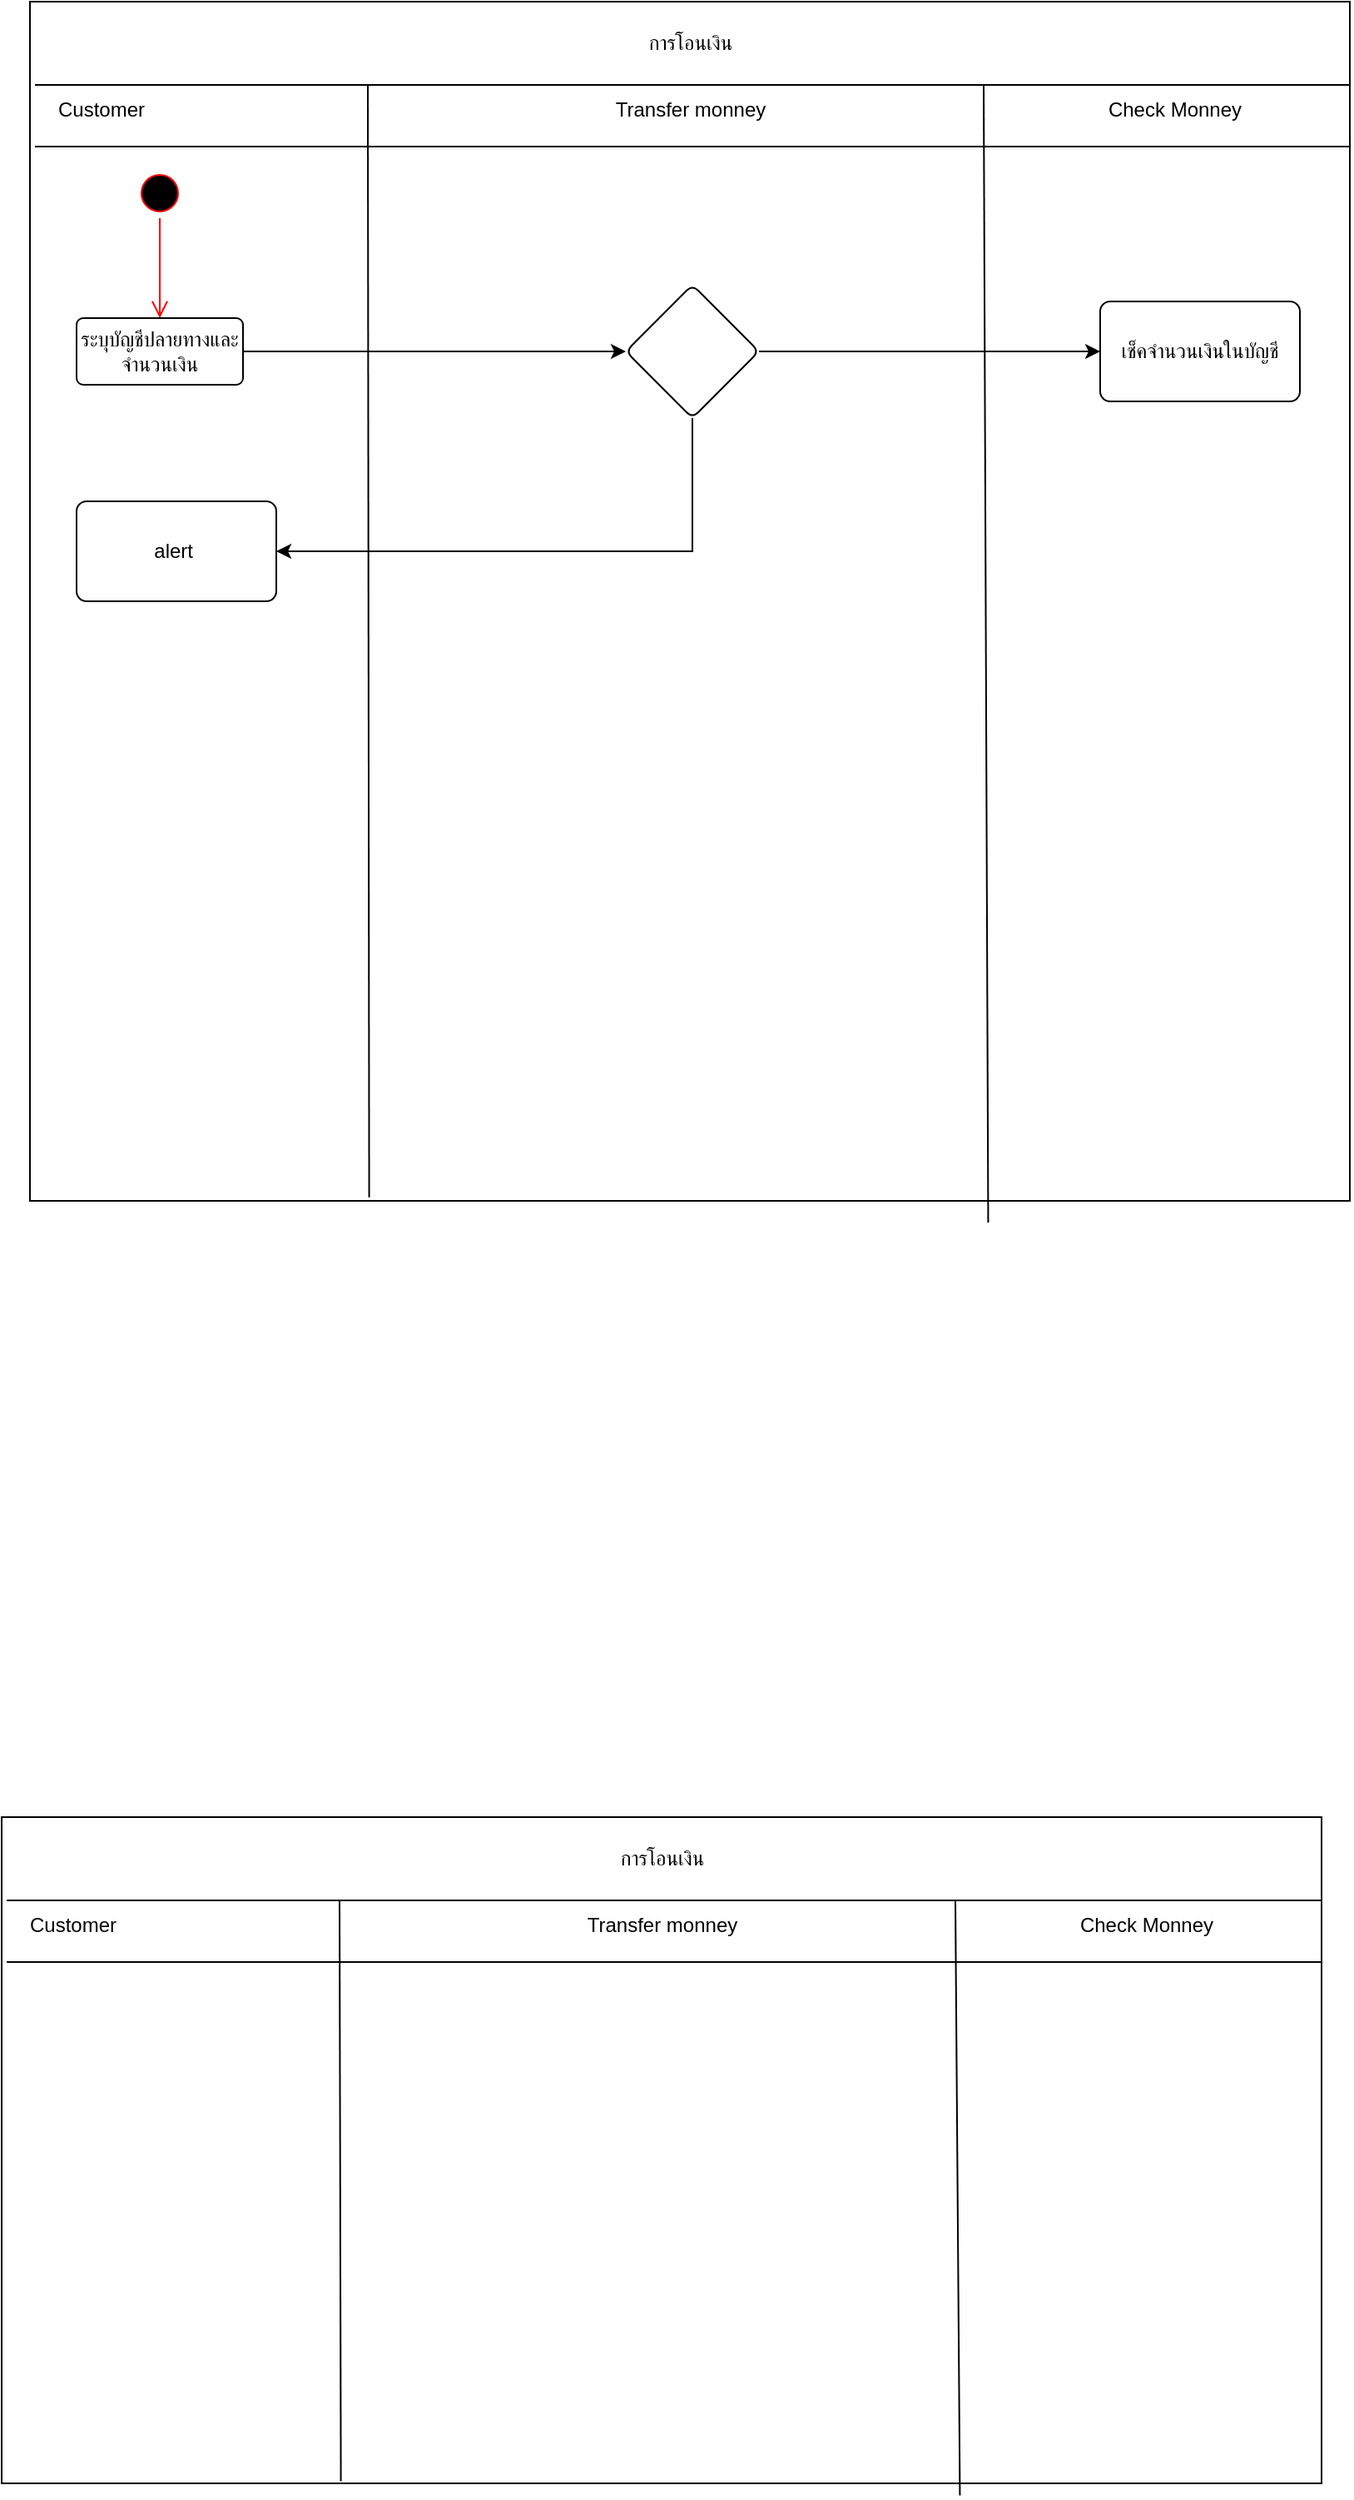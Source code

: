 <mxfile version="25.0.3">
  <diagram name="หน้า-1" id="rV-GoSJcsXAb1C3pbNz0">
    <mxGraphModel dx="1313" dy="711" grid="1" gridSize="10" guides="1" tooltips="1" connect="1" arrows="1" fold="1" page="1" pageScale="1" pageWidth="827" pageHeight="1169" math="0" shadow="0">
      <root>
        <mxCell id="0" />
        <mxCell id="1" parent="0" />
        <mxCell id="k4Ju-XhTeMjvAxH35-dU-6" value="" style="rounded=0;whiteSpace=wrap;html=1;" vertex="1" parent="1">
          <mxGeometry x="17" y="70" width="793" height="720" as="geometry" />
        </mxCell>
        <mxCell id="k4Ju-XhTeMjvAxH35-dU-7" value="" style="endArrow=none;html=1;rounded=0;" edge="1" parent="1">
          <mxGeometry width="50" height="50" relative="1" as="geometry">
            <mxPoint x="20" y="120" as="sourcePoint" />
            <mxPoint x="810" y="120" as="targetPoint" />
          </mxGeometry>
        </mxCell>
        <mxCell id="k4Ju-XhTeMjvAxH35-dU-8" value="การโอนเงิน" style="text;html=1;align=center;verticalAlign=middle;whiteSpace=wrap;rounded=0;" vertex="1" parent="1">
          <mxGeometry x="384" y="80" width="60" height="30" as="geometry" />
        </mxCell>
        <mxCell id="k4Ju-XhTeMjvAxH35-dU-9" value="" style="endArrow=none;html=1;rounded=0;" edge="1" parent="1">
          <mxGeometry width="50" height="50" relative="1" as="geometry">
            <mxPoint x="20" y="157" as="sourcePoint" />
            <mxPoint x="810" y="157" as="targetPoint" />
          </mxGeometry>
        </mxCell>
        <mxCell id="k4Ju-XhTeMjvAxH35-dU-10" value="Customer" style="text;html=1;align=center;verticalAlign=middle;whiteSpace=wrap;rounded=0;" vertex="1" parent="1">
          <mxGeometry x="30" y="120" width="60" height="30" as="geometry" />
        </mxCell>
        <mxCell id="k4Ju-XhTeMjvAxH35-dU-11" value="Transfer monney" style="text;html=1;align=center;verticalAlign=middle;whiteSpace=wrap;rounded=0;" vertex="1" parent="1">
          <mxGeometry x="356" y="120" width="116" height="30" as="geometry" />
        </mxCell>
        <mxCell id="k4Ju-XhTeMjvAxH35-dU-12" value="Check Monney" style="text;html=1;align=center;verticalAlign=middle;whiteSpace=wrap;rounded=0;" vertex="1" parent="1">
          <mxGeometry x="660" y="120" width="90" height="30" as="geometry" />
        </mxCell>
        <mxCell id="k4Ju-XhTeMjvAxH35-dU-13" value="" style="endArrow=none;html=1;rounded=0;exitX=0.257;exitY=0.997;exitDx=0;exitDy=0;exitPerimeter=0;" edge="1" parent="1" source="k4Ju-XhTeMjvAxH35-dU-6">
          <mxGeometry width="50" height="50" relative="1" as="geometry">
            <mxPoint x="222" y="310" as="sourcePoint" />
            <mxPoint x="220" y="120" as="targetPoint" />
          </mxGeometry>
        </mxCell>
        <mxCell id="k4Ju-XhTeMjvAxH35-dU-16" value="" style="endArrow=none;html=1;rounded=0;exitX=0.726;exitY=1.018;exitDx=0;exitDy=0;exitPerimeter=0;" edge="1" parent="1" source="k4Ju-XhTeMjvAxH35-dU-6">
          <mxGeometry width="50" height="50" relative="1" as="geometry">
            <mxPoint x="370" y="290" as="sourcePoint" />
            <mxPoint x="590" y="120" as="targetPoint" />
          </mxGeometry>
        </mxCell>
        <mxCell id="k4Ju-XhTeMjvAxH35-dU-17" value="" style="rounded=0;whiteSpace=wrap;html=1;" vertex="1" parent="1">
          <mxGeometry y="1160" width="793" height="400" as="geometry" />
        </mxCell>
        <mxCell id="k4Ju-XhTeMjvAxH35-dU-18" value="" style="endArrow=none;html=1;rounded=0;" edge="1" parent="1">
          <mxGeometry width="50" height="50" relative="1" as="geometry">
            <mxPoint x="3" y="1210" as="sourcePoint" />
            <mxPoint x="793" y="1210" as="targetPoint" />
          </mxGeometry>
        </mxCell>
        <mxCell id="k4Ju-XhTeMjvAxH35-dU-19" value="การโอนเงิน" style="text;html=1;align=center;verticalAlign=middle;whiteSpace=wrap;rounded=0;" vertex="1" parent="1">
          <mxGeometry x="367" y="1170" width="60" height="30" as="geometry" />
        </mxCell>
        <mxCell id="k4Ju-XhTeMjvAxH35-dU-20" value="" style="endArrow=none;html=1;rounded=0;" edge="1" parent="1">
          <mxGeometry width="50" height="50" relative="1" as="geometry">
            <mxPoint x="3" y="1247" as="sourcePoint" />
            <mxPoint x="793" y="1247" as="targetPoint" />
          </mxGeometry>
        </mxCell>
        <mxCell id="k4Ju-XhTeMjvAxH35-dU-21" value="Customer" style="text;html=1;align=center;verticalAlign=middle;whiteSpace=wrap;rounded=0;" vertex="1" parent="1">
          <mxGeometry x="13" y="1210" width="60" height="30" as="geometry" />
        </mxCell>
        <mxCell id="k4Ju-XhTeMjvAxH35-dU-22" value="Transfer monney" style="text;html=1;align=center;verticalAlign=middle;whiteSpace=wrap;rounded=0;" vertex="1" parent="1">
          <mxGeometry x="339" y="1210" width="116" height="30" as="geometry" />
        </mxCell>
        <mxCell id="k4Ju-XhTeMjvAxH35-dU-23" value="Check Monney" style="text;html=1;align=center;verticalAlign=middle;whiteSpace=wrap;rounded=0;" vertex="1" parent="1">
          <mxGeometry x="643" y="1210" width="90" height="30" as="geometry" />
        </mxCell>
        <mxCell id="k4Ju-XhTeMjvAxH35-dU-24" value="" style="endArrow=none;html=1;rounded=0;exitX=0.257;exitY=0.997;exitDx=0;exitDy=0;exitPerimeter=0;" edge="1" parent="1" source="k4Ju-XhTeMjvAxH35-dU-17">
          <mxGeometry width="50" height="50" relative="1" as="geometry">
            <mxPoint x="205" y="1400" as="sourcePoint" />
            <mxPoint x="203" y="1210" as="targetPoint" />
          </mxGeometry>
        </mxCell>
        <mxCell id="k4Ju-XhTeMjvAxH35-dU-25" value="" style="endArrow=none;html=1;rounded=0;exitX=0.726;exitY=1.018;exitDx=0;exitDy=0;exitPerimeter=0;" edge="1" parent="1" source="k4Ju-XhTeMjvAxH35-dU-17">
          <mxGeometry width="50" height="50" relative="1" as="geometry">
            <mxPoint x="353" y="1380" as="sourcePoint" />
            <mxPoint x="573" y="1210" as="targetPoint" />
          </mxGeometry>
        </mxCell>
        <mxCell id="k4Ju-XhTeMjvAxH35-dU-26" value="" style="ellipse;html=1;shape=startState;fillColor=#000000;strokeColor=#ff0000;" vertex="1" parent="1">
          <mxGeometry x="80" y="170" width="30" height="30" as="geometry" />
        </mxCell>
        <mxCell id="k4Ju-XhTeMjvAxH35-dU-27" value="" style="edgeStyle=orthogonalEdgeStyle;html=1;verticalAlign=bottom;endArrow=open;endSize=8;strokeColor=#ff0000;rounded=0;" edge="1" source="k4Ju-XhTeMjvAxH35-dU-26" parent="1">
          <mxGeometry relative="1" as="geometry">
            <mxPoint x="95" y="260" as="targetPoint" />
          </mxGeometry>
        </mxCell>
        <mxCell id="k4Ju-XhTeMjvAxH35-dU-31" value="" style="edgeStyle=orthogonalEdgeStyle;rounded=0;orthogonalLoop=1;jettySize=auto;html=1;" edge="1" parent="1" source="k4Ju-XhTeMjvAxH35-dU-28" target="k4Ju-XhTeMjvAxH35-dU-30">
          <mxGeometry relative="1" as="geometry" />
        </mxCell>
        <mxCell id="k4Ju-XhTeMjvAxH35-dU-28" value="ระบุบัญชีปลายทางและจำนวนเงิน" style="rounded=1;arcSize=10;whiteSpace=wrap;html=1;align=center;" vertex="1" parent="1">
          <mxGeometry x="45" y="260" width="100" height="40" as="geometry" />
        </mxCell>
        <mxCell id="k4Ju-XhTeMjvAxH35-dU-33" value="" style="edgeStyle=orthogonalEdgeStyle;rounded=0;orthogonalLoop=1;jettySize=auto;html=1;" edge="1" parent="1" source="k4Ju-XhTeMjvAxH35-dU-30" target="k4Ju-XhTeMjvAxH35-dU-32">
          <mxGeometry relative="1" as="geometry" />
        </mxCell>
        <mxCell id="k4Ju-XhTeMjvAxH35-dU-35" value="" style="edgeStyle=orthogonalEdgeStyle;rounded=0;orthogonalLoop=1;jettySize=auto;html=1;" edge="1" parent="1" source="k4Ju-XhTeMjvAxH35-dU-30" target="k4Ju-XhTeMjvAxH35-dU-34">
          <mxGeometry relative="1" as="geometry">
            <Array as="points">
              <mxPoint x="415" y="400" />
            </Array>
          </mxGeometry>
        </mxCell>
        <mxCell id="k4Ju-XhTeMjvAxH35-dU-30" value="" style="rhombus;whiteSpace=wrap;html=1;rounded=1;arcSize=10;" vertex="1" parent="1">
          <mxGeometry x="375" y="240" width="80" height="80" as="geometry" />
        </mxCell>
        <mxCell id="k4Ju-XhTeMjvAxH35-dU-32" value="เช็คจำนวนเงินในบัญชี" style="whiteSpace=wrap;html=1;rounded=1;arcSize=10;" vertex="1" parent="1">
          <mxGeometry x="660" y="250" width="120" height="60" as="geometry" />
        </mxCell>
        <mxCell id="k4Ju-XhTeMjvAxH35-dU-34" value="alert&amp;nbsp;" style="whiteSpace=wrap;html=1;rounded=1;arcSize=10;" vertex="1" parent="1">
          <mxGeometry x="45" y="370" width="120" height="60" as="geometry" />
        </mxCell>
      </root>
    </mxGraphModel>
  </diagram>
</mxfile>
